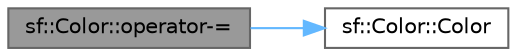 digraph "sf::Color::operator-="
{
 // LATEX_PDF_SIZE
  bgcolor="transparent";
  edge [fontname=Helvetica,fontsize=10,labelfontname=Helvetica,labelfontsize=10];
  node [fontname=Helvetica,fontsize=10,shape=box,height=0.2,width=0.4];
  rankdir="LR";
  Node1 [id="Node000001",label="sf::Color::operator-=",height=0.2,width=0.4,color="gray40", fillcolor="grey60", style="filled", fontcolor="black",tooltip="Overload of the binary -= operator."];
  Node1 -> Node2 [id="edge1_Node000001_Node000002",color="steelblue1",style="solid",tooltip=" "];
  Node2 [id="Node000002",label="sf::Color::Color",height=0.2,width=0.4,color="grey40", fillcolor="white", style="filled",URL="$classsf_1_1_color.html#ac2eb4393fb11ad3fa3ccf34e92fe08e4",tooltip="Default constructor."];
}

